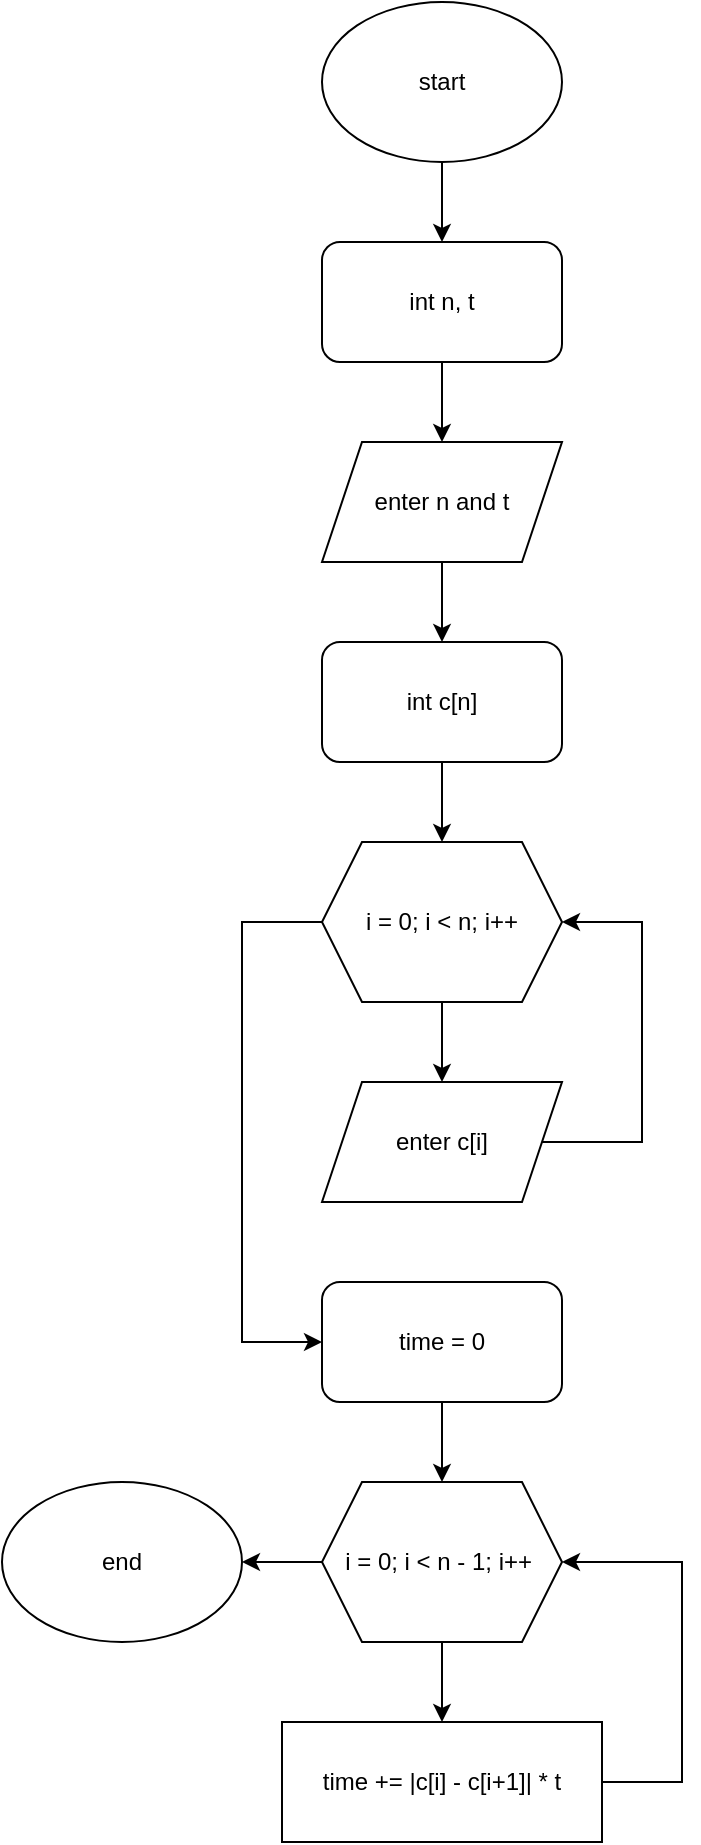 <mxfile version="24.7.17">
  <diagram name="Page-1" id="luqJSl5QCmiNk-XN5sB1">
    <mxGraphModel dx="754" dy="811" grid="1" gridSize="10" guides="1" tooltips="1" connect="1" arrows="1" fold="1" page="1" pageScale="1" pageWidth="850" pageHeight="1100" math="0" shadow="0">
      <root>
        <mxCell id="0" />
        <mxCell id="1" parent="0" />
        <mxCell id="uy-rMBJJCANILrwvUi5R-3" value="" style="edgeStyle=orthogonalEdgeStyle;rounded=0;orthogonalLoop=1;jettySize=auto;html=1;" edge="1" parent="1" source="uy-rMBJJCANILrwvUi5R-1" target="uy-rMBJJCANILrwvUi5R-2">
          <mxGeometry relative="1" as="geometry" />
        </mxCell>
        <mxCell id="uy-rMBJJCANILrwvUi5R-1" value="start" style="ellipse;whiteSpace=wrap;html=1;" vertex="1" parent="1">
          <mxGeometry x="360" y="40" width="120" height="80" as="geometry" />
        </mxCell>
        <mxCell id="uy-rMBJJCANILrwvUi5R-7" value="" style="edgeStyle=orthogonalEdgeStyle;rounded=0;orthogonalLoop=1;jettySize=auto;html=1;" edge="1" parent="1" source="uy-rMBJJCANILrwvUi5R-2" target="uy-rMBJJCANILrwvUi5R-6">
          <mxGeometry relative="1" as="geometry" />
        </mxCell>
        <mxCell id="uy-rMBJJCANILrwvUi5R-2" value="int n, t" style="rounded=1;whiteSpace=wrap;html=1;" vertex="1" parent="1">
          <mxGeometry x="360" y="160" width="120" height="60" as="geometry" />
        </mxCell>
        <mxCell id="uy-rMBJJCANILrwvUi5R-9" value="" style="edgeStyle=orthogonalEdgeStyle;rounded=0;orthogonalLoop=1;jettySize=auto;html=1;" edge="1" parent="1" source="uy-rMBJJCANILrwvUi5R-6" target="uy-rMBJJCANILrwvUi5R-8">
          <mxGeometry relative="1" as="geometry" />
        </mxCell>
        <mxCell id="uy-rMBJJCANILrwvUi5R-6" value="enter n and t" style="shape=parallelogram;perimeter=parallelogramPerimeter;whiteSpace=wrap;html=1;fixedSize=1;" vertex="1" parent="1">
          <mxGeometry x="360" y="260" width="120" height="60" as="geometry" />
        </mxCell>
        <mxCell id="uy-rMBJJCANILrwvUi5R-11" value="" style="edgeStyle=orthogonalEdgeStyle;rounded=0;orthogonalLoop=1;jettySize=auto;html=1;" edge="1" parent="1" source="uy-rMBJJCANILrwvUi5R-8" target="uy-rMBJJCANILrwvUi5R-10">
          <mxGeometry relative="1" as="geometry" />
        </mxCell>
        <mxCell id="uy-rMBJJCANILrwvUi5R-8" value="int c[n]" style="rounded=1;whiteSpace=wrap;html=1;" vertex="1" parent="1">
          <mxGeometry x="360" y="360" width="120" height="60" as="geometry" />
        </mxCell>
        <mxCell id="uy-rMBJJCANILrwvUi5R-13" value="" style="edgeStyle=orthogonalEdgeStyle;rounded=0;orthogonalLoop=1;jettySize=auto;html=1;" edge="1" parent="1" source="uy-rMBJJCANILrwvUi5R-10" target="uy-rMBJJCANILrwvUi5R-12">
          <mxGeometry relative="1" as="geometry" />
        </mxCell>
        <mxCell id="uy-rMBJJCANILrwvUi5R-16" style="edgeStyle=orthogonalEdgeStyle;rounded=0;orthogonalLoop=1;jettySize=auto;html=1;entryX=0;entryY=0.5;entryDx=0;entryDy=0;" edge="1" parent="1" source="uy-rMBJJCANILrwvUi5R-10" target="uy-rMBJJCANILrwvUi5R-15">
          <mxGeometry relative="1" as="geometry">
            <Array as="points">
              <mxPoint x="320" y="500" />
              <mxPoint x="320" y="710" />
            </Array>
          </mxGeometry>
        </mxCell>
        <mxCell id="uy-rMBJJCANILrwvUi5R-10" value="i = 0; i &amp;lt; n; i++" style="shape=hexagon;perimeter=hexagonPerimeter2;whiteSpace=wrap;html=1;fixedSize=1;" vertex="1" parent="1">
          <mxGeometry x="360" y="460" width="120" height="80" as="geometry" />
        </mxCell>
        <mxCell id="uy-rMBJJCANILrwvUi5R-14" value="" style="edgeStyle=orthogonalEdgeStyle;rounded=0;orthogonalLoop=1;jettySize=auto;html=1;entryX=1;entryY=0.5;entryDx=0;entryDy=0;" edge="1" parent="1" source="uy-rMBJJCANILrwvUi5R-12" target="uy-rMBJJCANILrwvUi5R-10">
          <mxGeometry relative="1" as="geometry">
            <Array as="points">
              <mxPoint x="520" y="610" />
              <mxPoint x="520" y="500" />
            </Array>
          </mxGeometry>
        </mxCell>
        <mxCell id="uy-rMBJJCANILrwvUi5R-12" value="enter c[i]" style="shape=parallelogram;perimeter=parallelogramPerimeter;whiteSpace=wrap;html=1;fixedSize=1;" vertex="1" parent="1">
          <mxGeometry x="360" y="580" width="120" height="60" as="geometry" />
        </mxCell>
        <mxCell id="uy-rMBJJCANILrwvUi5R-18" value="" style="edgeStyle=orthogonalEdgeStyle;rounded=0;orthogonalLoop=1;jettySize=auto;html=1;" edge="1" parent="1" source="uy-rMBJJCANILrwvUi5R-15" target="uy-rMBJJCANILrwvUi5R-17">
          <mxGeometry relative="1" as="geometry" />
        </mxCell>
        <mxCell id="uy-rMBJJCANILrwvUi5R-15" value="time = 0" style="rounded=1;whiteSpace=wrap;html=1;" vertex="1" parent="1">
          <mxGeometry x="360" y="680" width="120" height="60" as="geometry" />
        </mxCell>
        <mxCell id="uy-rMBJJCANILrwvUi5R-22" value="" style="edgeStyle=orthogonalEdgeStyle;rounded=0;orthogonalLoop=1;jettySize=auto;html=1;" edge="1" parent="1" source="uy-rMBJJCANILrwvUi5R-17" target="uy-rMBJJCANILrwvUi5R-20">
          <mxGeometry relative="1" as="geometry" />
        </mxCell>
        <mxCell id="uy-rMBJJCANILrwvUi5R-28" value="" style="edgeStyle=orthogonalEdgeStyle;rounded=0;orthogonalLoop=1;jettySize=auto;html=1;" edge="1" parent="1" source="uy-rMBJJCANILrwvUi5R-17" target="uy-rMBJJCANILrwvUi5R-25">
          <mxGeometry relative="1" as="geometry" />
        </mxCell>
        <mxCell id="uy-rMBJJCANILrwvUi5R-17" value="i = 0; i &amp;lt; n - 1; i++&amp;nbsp;" style="shape=hexagon;perimeter=hexagonPerimeter2;whiteSpace=wrap;html=1;fixedSize=1;" vertex="1" parent="1">
          <mxGeometry x="360" y="780" width="120" height="80" as="geometry" />
        </mxCell>
        <mxCell id="uy-rMBJJCANILrwvUi5R-27" style="edgeStyle=orthogonalEdgeStyle;rounded=0;orthogonalLoop=1;jettySize=auto;html=1;entryX=1;entryY=0.5;entryDx=0;entryDy=0;" edge="1" parent="1" source="uy-rMBJJCANILrwvUi5R-20" target="uy-rMBJJCANILrwvUi5R-17">
          <mxGeometry relative="1" as="geometry">
            <Array as="points">
              <mxPoint x="540" y="930" />
              <mxPoint x="540" y="820" />
            </Array>
          </mxGeometry>
        </mxCell>
        <mxCell id="uy-rMBJJCANILrwvUi5R-20" value="time += |c[i] - c[i+1]| * t" style="rounded=0;whiteSpace=wrap;html=1;" vertex="1" parent="1">
          <mxGeometry x="340" y="900" width="160" height="60" as="geometry" />
        </mxCell>
        <mxCell id="uy-rMBJJCANILrwvUi5R-25" value="end" style="ellipse;whiteSpace=wrap;html=1;" vertex="1" parent="1">
          <mxGeometry x="200" y="780" width="120" height="80" as="geometry" />
        </mxCell>
      </root>
    </mxGraphModel>
  </diagram>
</mxfile>

